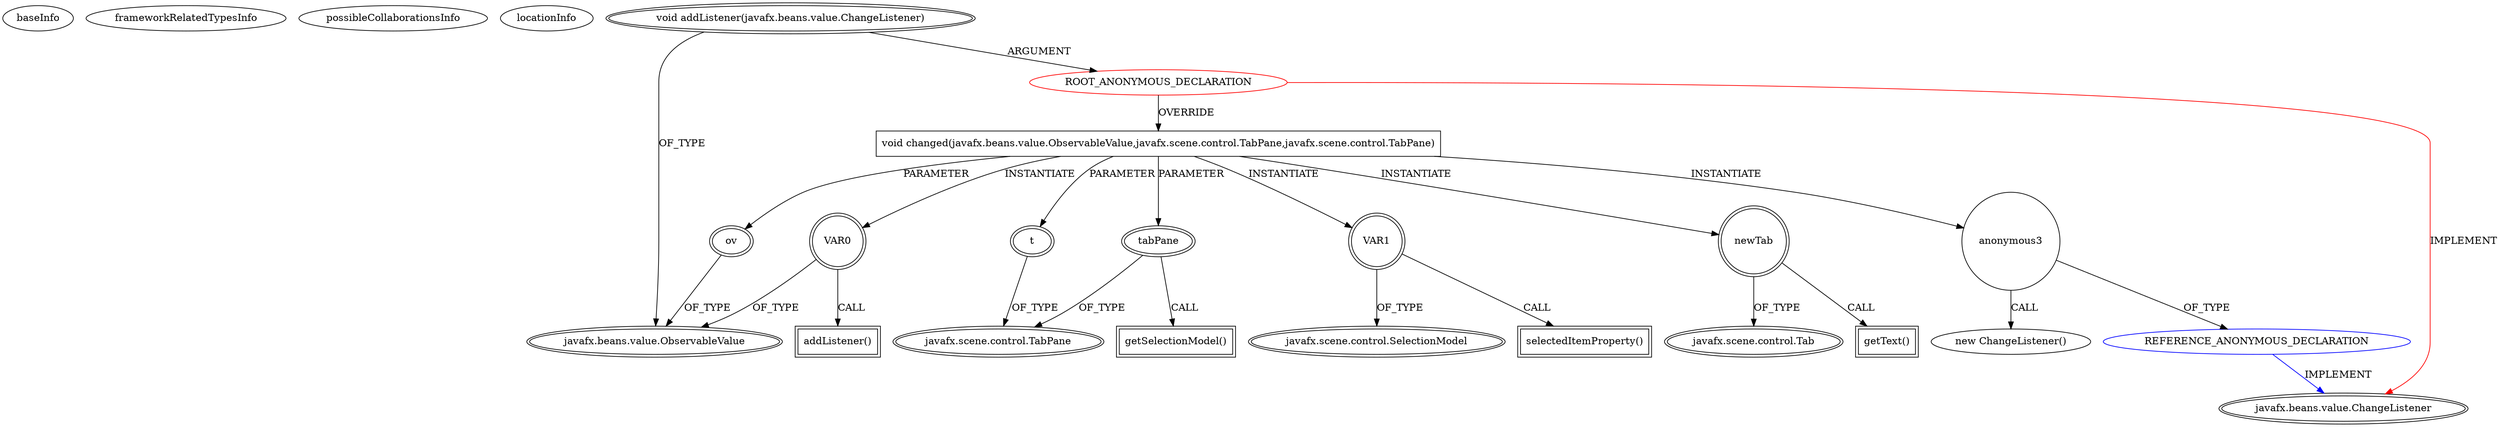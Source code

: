 digraph {
baseInfo[graphId=1823,category="extension_graph",isAnonymous=true,possibleRelation=true]
frameworkRelatedTypesInfo[0="javafx.beans.value.ChangeListener"]
possibleCollaborationsInfo[0="1823~OVERRIDING_METHOD_DECLARATION-INSTANTIATION-~javafx.beans.value.ChangeListener ~javafx.beans.value.ChangeListener ~true~true"]
locationInfo[projectName="amau-classifier",filePath="/amau-classifier/classifier-master/src/main/java/me/data/DataController.java",contextSignature="void initialize(java.net.URL,java.util.ResourceBundle)",graphId="1823"]
0[label="ROOT_ANONYMOUS_DECLARATION",vertexType="ROOT_ANONYMOUS_DECLARATION",isFrameworkType=false,color=red]
1[label="javafx.beans.value.ChangeListener",vertexType="FRAMEWORK_INTERFACE_TYPE",isFrameworkType=true,peripheries=2]
2[label="void addListener(javafx.beans.value.ChangeListener)",vertexType="OUTSIDE_CALL",isFrameworkType=true,peripheries=2]
3[label="javafx.beans.value.ObservableValue",vertexType="FRAMEWORK_INTERFACE_TYPE",isFrameworkType=true,peripheries=2]
4[label="void changed(javafx.beans.value.ObservableValue,javafx.scene.control.TabPane,javafx.scene.control.TabPane)",vertexType="OVERRIDING_METHOD_DECLARATION",isFrameworkType=false,shape=box]
5[label="ov",vertexType="PARAMETER_DECLARATION",isFrameworkType=true,peripheries=2]
7[label="t",vertexType="PARAMETER_DECLARATION",isFrameworkType=true,peripheries=2]
8[label="javafx.scene.control.TabPane",vertexType="FRAMEWORK_CLASS_TYPE",isFrameworkType=true,peripheries=2]
9[label="tabPane",vertexType="PARAMETER_DECLARATION",isFrameworkType=true,peripheries=2]
11[label="VAR0",vertexType="VARIABLE_EXPRESION",isFrameworkType=true,peripheries=2,shape=circle]
12[label="addListener()",vertexType="INSIDE_CALL",isFrameworkType=true,peripheries=2,shape=box]
14[label="VAR1",vertexType="VARIABLE_EXPRESION",isFrameworkType=true,peripheries=2,shape=circle]
16[label="javafx.scene.control.SelectionModel",vertexType="FRAMEWORK_CLASS_TYPE",isFrameworkType=true,peripheries=2]
15[label="selectedItemProperty()",vertexType="INSIDE_CALL",isFrameworkType=true,peripheries=2,shape=box]
18[label="getSelectionModel()",vertexType="INSIDE_CALL",isFrameworkType=true,peripheries=2,shape=box]
20[label="anonymous3",vertexType="VARIABLE_EXPRESION",isFrameworkType=false,shape=circle]
21[label="REFERENCE_ANONYMOUS_DECLARATION",vertexType="REFERENCE_ANONYMOUS_DECLARATION",isFrameworkType=false,color=blue]
19[label="new ChangeListener()",vertexType="CONSTRUCTOR_CALL",isFrameworkType=false]
23[label="newTab",vertexType="VARIABLE_EXPRESION",isFrameworkType=true,peripheries=2,shape=circle]
25[label="javafx.scene.control.Tab",vertexType="FRAMEWORK_CLASS_TYPE",isFrameworkType=true,peripheries=2]
24[label="getText()",vertexType="INSIDE_CALL",isFrameworkType=true,peripheries=2,shape=box]
0->1[label="IMPLEMENT",color=red]
2->0[label="ARGUMENT"]
2->3[label="OF_TYPE"]
0->4[label="OVERRIDE"]
5->3[label="OF_TYPE"]
4->5[label="PARAMETER"]
7->8[label="OF_TYPE"]
4->7[label="PARAMETER"]
9->8[label="OF_TYPE"]
4->9[label="PARAMETER"]
4->11[label="INSTANTIATE"]
11->3[label="OF_TYPE"]
11->12[label="CALL"]
4->14[label="INSTANTIATE"]
14->16[label="OF_TYPE"]
14->15[label="CALL"]
9->18[label="CALL"]
4->20[label="INSTANTIATE"]
21->1[label="IMPLEMENT",color=blue]
20->21[label="OF_TYPE"]
20->19[label="CALL"]
4->23[label="INSTANTIATE"]
23->25[label="OF_TYPE"]
23->24[label="CALL"]
}
